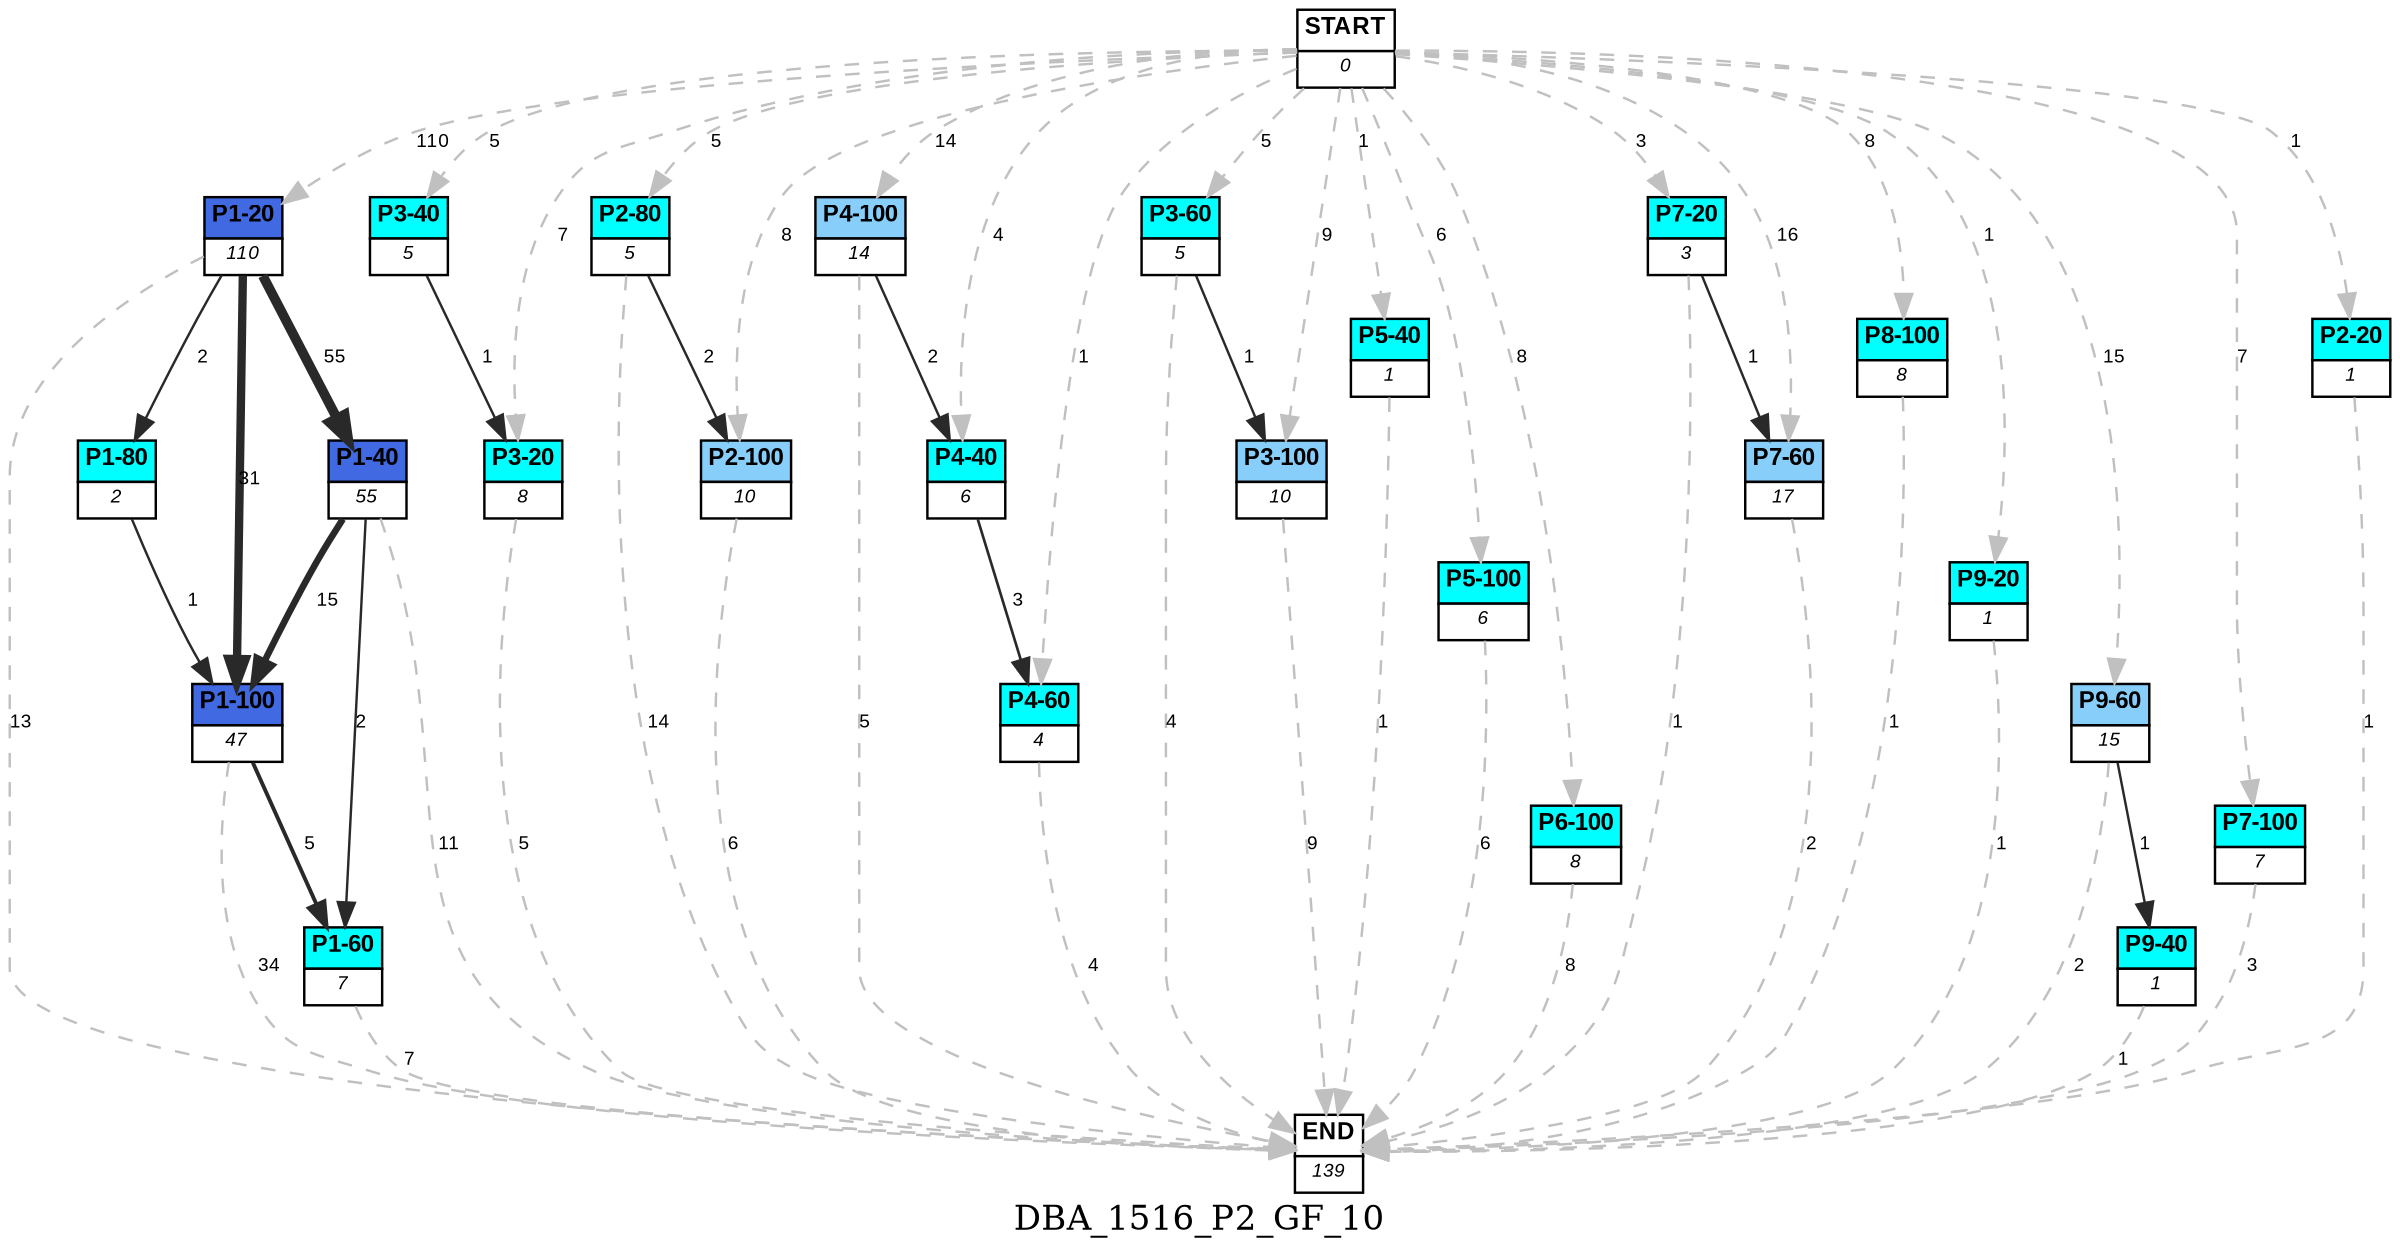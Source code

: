 digraph DBA_1516_P2_GF_10 {
	label=DBA_1516_P2_GF_10;
	dpi = 150
	size="16,11!";
	margin = 0;
"START" [shape=plain, label=<<table border="0" cellborder="1" cellspacing="0"><tr><td bgcolor="white"><FONT face="Arial" POINT-SIZE="10"><b>START</b></FONT></td></tr><tr><td bgcolor="white"><FONT face="Arial" POINT-SIZE="8"><i>0</i></FONT></td></tr></table>>]

"P1-20" [shape=plain, label=<<table border="0" cellborder="1" cellspacing="0"><tr><td bgcolor="royalblue"><FONT face="Arial" POINT-SIZE="10"><b>P1-20</b></FONT></td></tr><tr><td bgcolor="white"><FONT face="Arial" POINT-SIZE="8"><i>110</i></FONT></td></tr></table>>]

"P1-40" [shape=plain, label=<<table border="0" cellborder="1" cellspacing="0"><tr><td bgcolor="royalblue"><FONT face="Arial" POINT-SIZE="10"><b>P1-40</b></FONT></td></tr><tr><td bgcolor="white"><FONT face="Arial" POINT-SIZE="8"><i>55</i></FONT></td></tr></table>>]

"P1-100" [shape=plain, label=<<table border="0" cellborder="1" cellspacing="0"><tr><td bgcolor="royalblue"><FONT face="Arial" POINT-SIZE="10"><b>P1-100</b></FONT></td></tr><tr><td bgcolor="white"><FONT face="Arial" POINT-SIZE="8"><i>47</i></FONT></td></tr></table>>]

"P2-80" [shape=plain, label=<<table border="0" cellborder="1" cellspacing="0"><tr><td bgcolor="aqua"><FONT face="Arial" POINT-SIZE="10"><b>P2-80</b></FONT></td></tr><tr><td bgcolor="white"><FONT face="Arial" POINT-SIZE="8"><i>5</i></FONT></td></tr></table>>]

"P3-20" [shape=plain, label=<<table border="0" cellborder="1" cellspacing="0"><tr><td bgcolor="aqua"><FONT face="Arial" POINT-SIZE="10"><b>P3-20</b></FONT></td></tr><tr><td bgcolor="white"><FONT face="Arial" POINT-SIZE="8"><i>8</i></FONT></td></tr></table>>]

"P4-60" [shape=plain, label=<<table border="0" cellborder="1" cellspacing="0"><tr><td bgcolor="aqua"><FONT face="Arial" POINT-SIZE="10"><b>P4-60</b></FONT></td></tr><tr><td bgcolor="white"><FONT face="Arial" POINT-SIZE="8"><i>4</i></FONT></td></tr></table>>]

"P3-60" [shape=plain, label=<<table border="0" cellborder="1" cellspacing="0"><tr><td bgcolor="aqua"><FONT face="Arial" POINT-SIZE="10"><b>P3-60</b></FONT></td></tr><tr><td bgcolor="white"><FONT face="Arial" POINT-SIZE="8"><i>5</i></FONT></td></tr></table>>]

"P2-100" [shape=plain, label=<<table border="0" cellborder="1" cellspacing="0"><tr><td bgcolor="lightskyblue"><FONT face="Arial" POINT-SIZE="10"><b>P2-100</b></FONT></td></tr><tr><td bgcolor="white"><FONT face="Arial" POINT-SIZE="8"><i>10</i></FONT></td></tr></table>>]

"P4-100" [shape=plain, label=<<table border="0" cellborder="1" cellspacing="0"><tr><td bgcolor="lightskyblue"><FONT face="Arial" POINT-SIZE="10"><b>P4-100</b></FONT></td></tr><tr><td bgcolor="white"><FONT face="Arial" POINT-SIZE="8"><i>14</i></FONT></td></tr></table>>]

"P5-40" [shape=plain, label=<<table border="0" cellborder="1" cellspacing="0"><tr><td bgcolor="aqua"><FONT face="Arial" POINT-SIZE="10"><b>P5-40</b></FONT></td></tr><tr><td bgcolor="white"><FONT face="Arial" POINT-SIZE="8"><i>1</i></FONT></td></tr></table>>]

"P3-100" [shape=plain, label=<<table border="0" cellborder="1" cellspacing="0"><tr><td bgcolor="lightskyblue"><FONT face="Arial" POINT-SIZE="10"><b>P3-100</b></FONT></td></tr><tr><td bgcolor="white"><FONT face="Arial" POINT-SIZE="8"><i>10</i></FONT></td></tr></table>>]

"P5-100" [shape=plain, label=<<table border="0" cellborder="1" cellspacing="0"><tr><td bgcolor="aqua"><FONT face="Arial" POINT-SIZE="10"><b>P5-100</b></FONT></td></tr><tr><td bgcolor="white"><FONT face="Arial" POINT-SIZE="8"><i>6</i></FONT></td></tr></table>>]

"P6-100" [shape=plain, label=<<table border="0" cellborder="1" cellspacing="0"><tr><td bgcolor="aqua"><FONT face="Arial" POINT-SIZE="10"><b>P6-100</b></FONT></td></tr><tr><td bgcolor="white"><FONT face="Arial" POINT-SIZE="8"><i>8</i></FONT></td></tr></table>>]

"P7-20" [shape=plain, label=<<table border="0" cellborder="1" cellspacing="0"><tr><td bgcolor="aqua"><FONT face="Arial" POINT-SIZE="10"><b>P7-20</b></FONT></td></tr><tr><td bgcolor="white"><FONT face="Arial" POINT-SIZE="8"><i>3</i></FONT></td></tr></table>>]

"P8-100" [shape=plain, label=<<table border="0" cellborder="1" cellspacing="0"><tr><td bgcolor="aqua"><FONT face="Arial" POINT-SIZE="10"><b>P8-100</b></FONT></td></tr><tr><td bgcolor="white"><FONT face="Arial" POINT-SIZE="8"><i>8</i></FONT></td></tr></table>>]

"P9-20" [shape=plain, label=<<table border="0" cellborder="1" cellspacing="0"><tr><td bgcolor="aqua"><FONT face="Arial" POINT-SIZE="10"><b>P9-20</b></FONT></td></tr><tr><td bgcolor="white"><FONT face="Arial" POINT-SIZE="8"><i>1</i></FONT></td></tr></table>>]

"P7-60" [shape=plain, label=<<table border="0" cellborder="1" cellspacing="0"><tr><td bgcolor="lightskyblue"><FONT face="Arial" POINT-SIZE="10"><b>P7-60</b></FONT></td></tr><tr><td bgcolor="white"><FONT face="Arial" POINT-SIZE="8"><i>17</i></FONT></td></tr></table>>]

"P9-60" [shape=plain, label=<<table border="0" cellborder="1" cellspacing="0"><tr><td bgcolor="lightskyblue"><FONT face="Arial" POINT-SIZE="10"><b>P9-60</b></FONT></td></tr><tr><td bgcolor="white"><FONT face="Arial" POINT-SIZE="8"><i>15</i></FONT></td></tr></table>>]

"P3-40" [shape=plain, label=<<table border="0" cellborder="1" cellspacing="0"><tr><td bgcolor="aqua"><FONT face="Arial" POINT-SIZE="10"><b>P3-40</b></FONT></td></tr><tr><td bgcolor="white"><FONT face="Arial" POINT-SIZE="8"><i>5</i></FONT></td></tr></table>>]

"P4-40" [shape=plain, label=<<table border="0" cellborder="1" cellspacing="0"><tr><td bgcolor="aqua"><FONT face="Arial" POINT-SIZE="10"><b>P4-40</b></FONT></td></tr><tr><td bgcolor="white"><FONT face="Arial" POINT-SIZE="8"><i>6</i></FONT></td></tr></table>>]

"P1-80" [shape=plain, label=<<table border="0" cellborder="1" cellspacing="0"><tr><td bgcolor="aqua"><FONT face="Arial" POINT-SIZE="10"><b>P1-80</b></FONT></td></tr><tr><td bgcolor="white"><FONT face="Arial" POINT-SIZE="8"><i>2</i></FONT></td></tr></table>>]

"P7-100" [shape=plain, label=<<table border="0" cellborder="1" cellspacing="0"><tr><td bgcolor="aqua"><FONT face="Arial" POINT-SIZE="10"><b>P7-100</b></FONT></td></tr><tr><td bgcolor="white"><FONT face="Arial" POINT-SIZE="8"><i>7</i></FONT></td></tr></table>>]

"P1-60" [shape=plain, label=<<table border="0" cellborder="1" cellspacing="0"><tr><td bgcolor="aqua"><FONT face="Arial" POINT-SIZE="10"><b>P1-60</b></FONT></td></tr><tr><td bgcolor="white"><FONT face="Arial" POINT-SIZE="8"><i>7</i></FONT></td></tr></table>>]

"P2-20" [shape=plain, label=<<table border="0" cellborder="1" cellspacing="0"><tr><td bgcolor="aqua"><FONT face="Arial" POINT-SIZE="10"><b>P2-20</b></FONT></td></tr><tr><td bgcolor="white"><FONT face="Arial" POINT-SIZE="8"><i>1</i></FONT></td></tr></table>>]

"P9-40" [shape=plain, label=<<table border="0" cellborder="1" cellspacing="0"><tr><td bgcolor="aqua"><FONT face="Arial" POINT-SIZE="10"><b>P9-40</b></FONT></td></tr><tr><td bgcolor="white"><FONT face="Arial" POINT-SIZE="8"><i>1</i></FONT></td></tr></table>>]

"END" [shape=plain, label=<<table border="0" cellborder="1" cellspacing="0"><tr><td bgcolor="white"><FONT face="Arial" POINT-SIZE="10"><b>END</b></FONT></td></tr><tr><td bgcolor="white"><FONT face="Arial" POINT-SIZE="8"><i>139</i></FONT></td></tr></table>>]

"START" -> "P1-20" [ style = dashed color=grey label ="110" labelfloat=false fontname="Arial" fontsize=8]

"START" -> "P2-80" [ style = dashed color=grey label ="5" labelfloat=false fontname="Arial" fontsize=8]

"START" -> "P3-20" [ style = dashed color=grey label ="7" labelfloat=false fontname="Arial" fontsize=8]

"START" -> "P4-60" [ style = dashed color=grey label ="1" labelfloat=false fontname="Arial" fontsize=8]

"START" -> "P3-60" [ style = dashed color=grey label ="5" labelfloat=false fontname="Arial" fontsize=8]

"START" -> "P2-100" [ style = dashed color=grey label ="8" labelfloat=false fontname="Arial" fontsize=8]

"START" -> "P4-100" [ style = dashed color=grey label ="14" labelfloat=false fontname="Arial" fontsize=8]

"START" -> "P5-40" [ style = dashed color=grey label ="1" labelfloat=false fontname="Arial" fontsize=8]

"START" -> "P3-100" [ style = dashed color=grey label ="9" labelfloat=false fontname="Arial" fontsize=8]

"START" -> "P5-100" [ style = dashed color=grey label ="6" labelfloat=false fontname="Arial" fontsize=8]

"START" -> "P6-100" [ style = dashed color=grey label ="8" labelfloat=false fontname="Arial" fontsize=8]

"START" -> "P7-20" [ style = dashed color=grey label ="3" labelfloat=false fontname="Arial" fontsize=8]

"START" -> "P8-100" [ style = dashed color=grey label ="8" labelfloat=false fontname="Arial" fontsize=8]

"START" -> "P9-20" [ style = dashed color=grey label ="1" labelfloat=false fontname="Arial" fontsize=8]

"START" -> "P7-60" [ style = dashed color=grey label ="16" labelfloat=false fontname="Arial" fontsize=8]

"START" -> "P9-60" [ style = dashed color=grey label ="15" labelfloat=false fontname="Arial" fontsize=8]

"START" -> "P3-40" [ style = dashed color=grey label ="5" labelfloat=false fontname="Arial" fontsize=8]

"START" -> "P4-40" [ style = dashed color=grey label ="4" labelfloat=false fontname="Arial" fontsize=8]

"START" -> "P7-100" [ style = dashed color=grey label ="7" labelfloat=false fontname="Arial" fontsize=8]

"START" -> "P2-20" [ style = dashed color=grey label ="1" labelfloat=false fontname="Arial" fontsize=8]

"P1-20" -> "P1-40" [ color=grey16 penwidth = "4.00733318523247"label ="55" labelfloat=false fontname="Arial" fontsize=8]

"P1-20" -> "P1-100" [ color=grey16 penwidth = "3.43398720448515"label ="31" labelfloat=false fontname="Arial" fontsize=8]

"P1-20" -> "P1-80" [ color=grey16 penwidth = "1"label ="2" labelfloat=false fontname="Arial" fontsize=8]

"P1-20" -> "END" [ style = dashed color=grey label ="13" labelfloat=false fontname="Arial" fontsize=8]

"P1-40" -> "P1-100" [ color=grey16 penwidth = "2.70805020110221"label ="15" labelfloat=false fontname="Arial" fontsize=8]

"P1-40" -> "P1-60" [ color=grey16 penwidth = "1"label ="2" labelfloat=false fontname="Arial" fontsize=8]

"P1-40" -> "END" [ style = dashed color=grey label ="11" labelfloat=false fontname="Arial" fontsize=8]

"P1-100" -> "P1-60" [ color=grey16 penwidth = "1.6094379124341"label ="5" labelfloat=false fontname="Arial" fontsize=8]

"P1-100" -> "END" [ style = dashed color=grey label ="34" labelfloat=false fontname="Arial" fontsize=8]

"P2-80" -> "P2-100" [ color=grey16 penwidth = "1"label ="2" labelfloat=false fontname="Arial" fontsize=8]

"P2-80" -> "END" [ style = dashed color=grey label ="14" labelfloat=false fontname="Arial" fontsize=8]

"P3-20" -> "END" [ style = dashed color=grey label ="5" labelfloat=false fontname="Arial" fontsize=8]

"P4-60" -> "END" [ style = dashed color=grey label ="4" labelfloat=false fontname="Arial" fontsize=8]

"P3-60" -> "P3-100" [ color=grey16 penwidth = "1"label ="1" labelfloat=false fontname="Arial" fontsize=8]

"P3-60" -> "END" [ style = dashed color=grey label ="4" labelfloat=false fontname="Arial" fontsize=8]

"P2-100" -> "END" [ style = dashed color=grey label ="6" labelfloat=false fontname="Arial" fontsize=8]

"P4-100" -> "P4-40" [ color=grey16 penwidth = "1"label ="2" labelfloat=false fontname="Arial" fontsize=8]

"P4-100" -> "END" [ style = dashed color=grey label ="5" labelfloat=false fontname="Arial" fontsize=8]

"P5-40" -> "END" [ style = dashed color=grey label ="1" labelfloat=false fontname="Arial" fontsize=8]

"P3-100" -> "END" [ style = dashed color=grey label ="9" labelfloat=false fontname="Arial" fontsize=8]

"P5-100" -> "END" [ style = dashed color=grey label ="6" labelfloat=false fontname="Arial" fontsize=8]

"P6-100" -> "END" [ style = dashed color=grey label ="8" labelfloat=false fontname="Arial" fontsize=8]

"P7-20" -> "P7-60" [ color=grey16 penwidth = "1"label ="1" labelfloat=false fontname="Arial" fontsize=8]

"P7-20" -> "END" [ style = dashed color=grey label ="1" labelfloat=false fontname="Arial" fontsize=8]

"P8-100" -> "END" [ style = dashed color=grey label ="1" labelfloat=false fontname="Arial" fontsize=8]

"P9-20" -> "END" [ style = dashed color=grey label ="1" labelfloat=false fontname="Arial" fontsize=8]

"P7-60" -> "END" [ style = dashed color=grey label ="2" labelfloat=false fontname="Arial" fontsize=8]

"P9-60" -> "P9-40" [ color=grey16 penwidth = "1"label ="1" labelfloat=false fontname="Arial" fontsize=8]

"P9-60" -> "END" [ style = dashed color=grey label ="2" labelfloat=false fontname="Arial" fontsize=8]

"P3-40" -> "P3-20" [ color=grey16 penwidth = "1"label ="1" labelfloat=false fontname="Arial" fontsize=8]

"P4-40" -> "P4-60" [ color=grey16 penwidth = "1.09861228866811"label ="3" labelfloat=false fontname="Arial" fontsize=8]

"P1-80" -> "P1-100" [ color=grey16 penwidth = "1"label ="1" labelfloat=false fontname="Arial" fontsize=8]

"P7-100" -> "END" [ style = dashed color=grey label ="3" labelfloat=false fontname="Arial" fontsize=8]

"P1-60" -> "END" [ style = dashed color=grey label ="7" labelfloat=false fontname="Arial" fontsize=8]

"P2-20" -> "END" [ style = dashed color=grey label ="1" labelfloat=false fontname="Arial" fontsize=8]

"P9-40" -> "END" [ style = dashed color=grey label ="1" labelfloat=false fontname="Arial" fontsize=8]

}
